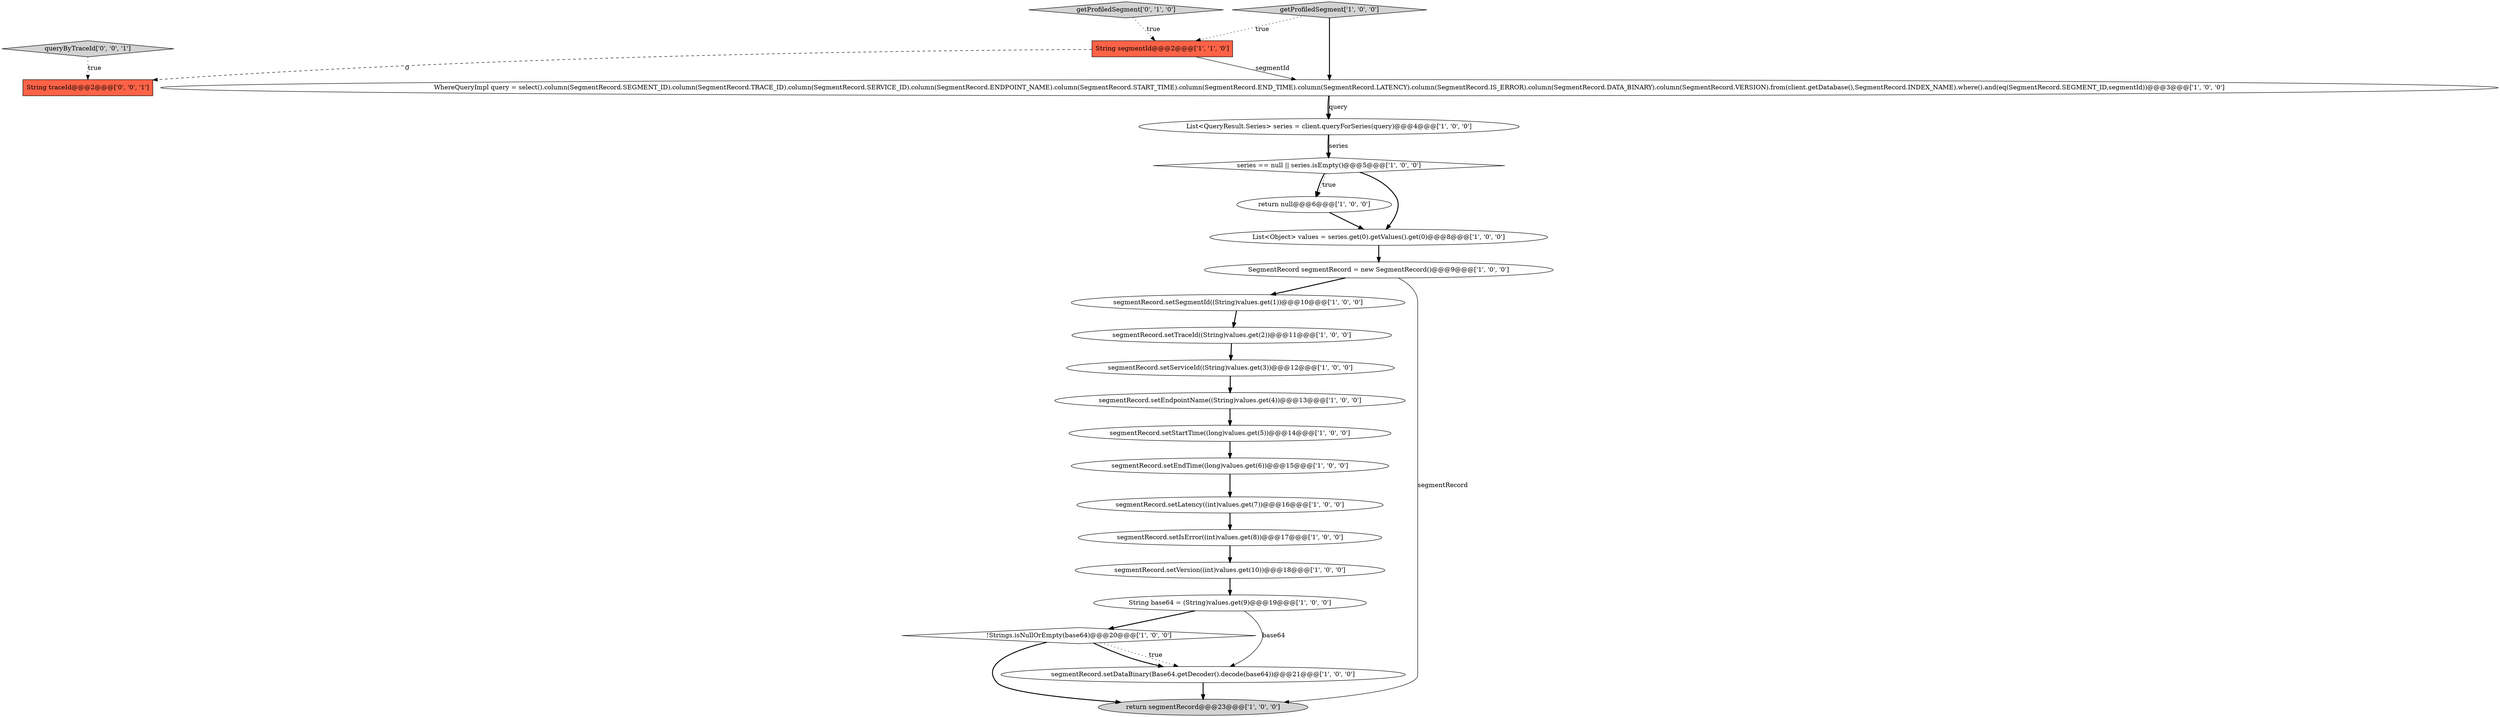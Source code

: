 digraph {
21 [style = filled, label = "getProfiledSegment['0', '1', '0']", fillcolor = lightgray, shape = diamond image = "AAA0AAABBB2BBB"];
6 [style = filled, label = "List<QueryResult.Series> series = client.queryForSeries(query)@@@4@@@['1', '0', '0']", fillcolor = white, shape = ellipse image = "AAA0AAABBB1BBB"];
1 [style = filled, label = "!Strings.isNullOrEmpty(base64)@@@20@@@['1', '0', '0']", fillcolor = white, shape = diamond image = "AAA0AAABBB1BBB"];
8 [style = filled, label = "return null@@@6@@@['1', '0', '0']", fillcolor = white, shape = ellipse image = "AAA0AAABBB1BBB"];
10 [style = filled, label = "String segmentId@@@2@@@['1', '1', '0']", fillcolor = tomato, shape = box image = "AAA0AAABBB1BBB"];
13 [style = filled, label = "series == null || series.isEmpty()@@@5@@@['1', '0', '0']", fillcolor = white, shape = diamond image = "AAA0AAABBB1BBB"];
20 [style = filled, label = "String base64 = (String)values.get(9)@@@19@@@['1', '0', '0']", fillcolor = white, shape = ellipse image = "AAA0AAABBB1BBB"];
5 [style = filled, label = "segmentRecord.setStartTime((long)values.get(5))@@@14@@@['1', '0', '0']", fillcolor = white, shape = ellipse image = "AAA0AAABBB1BBB"];
7 [style = filled, label = "segmentRecord.setDataBinary(Base64.getDecoder().decode(base64))@@@21@@@['1', '0', '0']", fillcolor = white, shape = ellipse image = "AAA0AAABBB1BBB"];
14 [style = filled, label = "List<Object> values = series.get(0).getValues().get(0)@@@8@@@['1', '0', '0']", fillcolor = white, shape = ellipse image = "AAA0AAABBB1BBB"];
11 [style = filled, label = "segmentRecord.setSegmentId((String)values.get(1))@@@10@@@['1', '0', '0']", fillcolor = white, shape = ellipse image = "AAA0AAABBB1BBB"];
18 [style = filled, label = "getProfiledSegment['1', '0', '0']", fillcolor = lightgray, shape = diamond image = "AAA0AAABBB1BBB"];
2 [style = filled, label = "segmentRecord.setLatency((int)values.get(7))@@@16@@@['1', '0', '0']", fillcolor = white, shape = ellipse image = "AAA0AAABBB1BBB"];
16 [style = filled, label = "segmentRecord.setIsError((int)values.get(8))@@@17@@@['1', '0', '0']", fillcolor = white, shape = ellipse image = "AAA0AAABBB1BBB"];
12 [style = filled, label = "segmentRecord.setTraceId((String)values.get(2))@@@11@@@['1', '0', '0']", fillcolor = white, shape = ellipse image = "AAA0AAABBB1BBB"];
9 [style = filled, label = "return segmentRecord@@@23@@@['1', '0', '0']", fillcolor = lightgray, shape = ellipse image = "AAA0AAABBB1BBB"];
3 [style = filled, label = "segmentRecord.setVersion((int)values.get(10))@@@18@@@['1', '0', '0']", fillcolor = white, shape = ellipse image = "AAA0AAABBB1BBB"];
17 [style = filled, label = "segmentRecord.setServiceId((String)values.get(3))@@@12@@@['1', '0', '0']", fillcolor = white, shape = ellipse image = "AAA0AAABBB1BBB"];
23 [style = filled, label = "String traceId@@@2@@@['0', '0', '1']", fillcolor = tomato, shape = box image = "AAA0AAABBB3BBB"];
0 [style = filled, label = "SegmentRecord segmentRecord = new SegmentRecord()@@@9@@@['1', '0', '0']", fillcolor = white, shape = ellipse image = "AAA0AAABBB1BBB"];
19 [style = filled, label = "WhereQueryImpl query = select().column(SegmentRecord.SEGMENT_ID).column(SegmentRecord.TRACE_ID).column(SegmentRecord.SERVICE_ID).column(SegmentRecord.ENDPOINT_NAME).column(SegmentRecord.START_TIME).column(SegmentRecord.END_TIME).column(SegmentRecord.LATENCY).column(SegmentRecord.IS_ERROR).column(SegmentRecord.DATA_BINARY).column(SegmentRecord.VERSION).from(client.getDatabase(),SegmentRecord.INDEX_NAME).where().and(eq(SegmentRecord.SEGMENT_ID,segmentId))@@@3@@@['1', '0', '0']", fillcolor = white, shape = ellipse image = "AAA0AAABBB1BBB"];
22 [style = filled, label = "queryByTraceId['0', '0', '1']", fillcolor = lightgray, shape = diamond image = "AAA0AAABBB3BBB"];
15 [style = filled, label = "segmentRecord.setEndpointName((String)values.get(4))@@@13@@@['1', '0', '0']", fillcolor = white, shape = ellipse image = "AAA0AAABBB1BBB"];
4 [style = filled, label = "segmentRecord.setEndTime((long)values.get(6))@@@15@@@['1', '0', '0']", fillcolor = white, shape = ellipse image = "AAA0AAABBB1BBB"];
8->14 [style = bold, label=""];
22->23 [style = dotted, label="true"];
19->6 [style = bold, label=""];
11->12 [style = bold, label=""];
1->9 [style = bold, label=""];
7->9 [style = bold, label=""];
1->7 [style = dotted, label="true"];
6->13 [style = bold, label=""];
13->8 [style = dotted, label="true"];
14->0 [style = bold, label=""];
21->10 [style = dotted, label="true"];
0->11 [style = bold, label=""];
10->19 [style = solid, label="segmentId"];
6->13 [style = solid, label="series"];
5->4 [style = bold, label=""];
3->20 [style = bold, label=""];
4->2 [style = bold, label=""];
20->1 [style = bold, label=""];
12->17 [style = bold, label=""];
17->15 [style = bold, label=""];
18->19 [style = bold, label=""];
16->3 [style = bold, label=""];
19->6 [style = solid, label="query"];
15->5 [style = bold, label=""];
18->10 [style = dotted, label="true"];
2->16 [style = bold, label=""];
0->9 [style = solid, label="segmentRecord"];
13->8 [style = bold, label=""];
1->7 [style = bold, label=""];
10->23 [style = dashed, label="0"];
13->14 [style = bold, label=""];
20->7 [style = solid, label="base64"];
}
